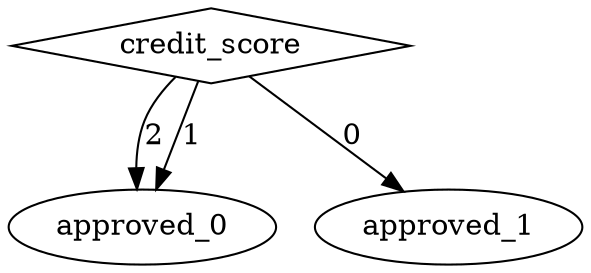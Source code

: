 digraph {
node [label=approved_0,style=""] approved_0
node [label=approved_0,style=""] approved_0
node [label=approved_1,style=""] approved_1
node [label=credit_score,shape="diamond",style=""] 0

0 -> approved_0 [label="2"]
0 -> approved_0 [label="1"]
0 -> approved_1 [label="0"]
}